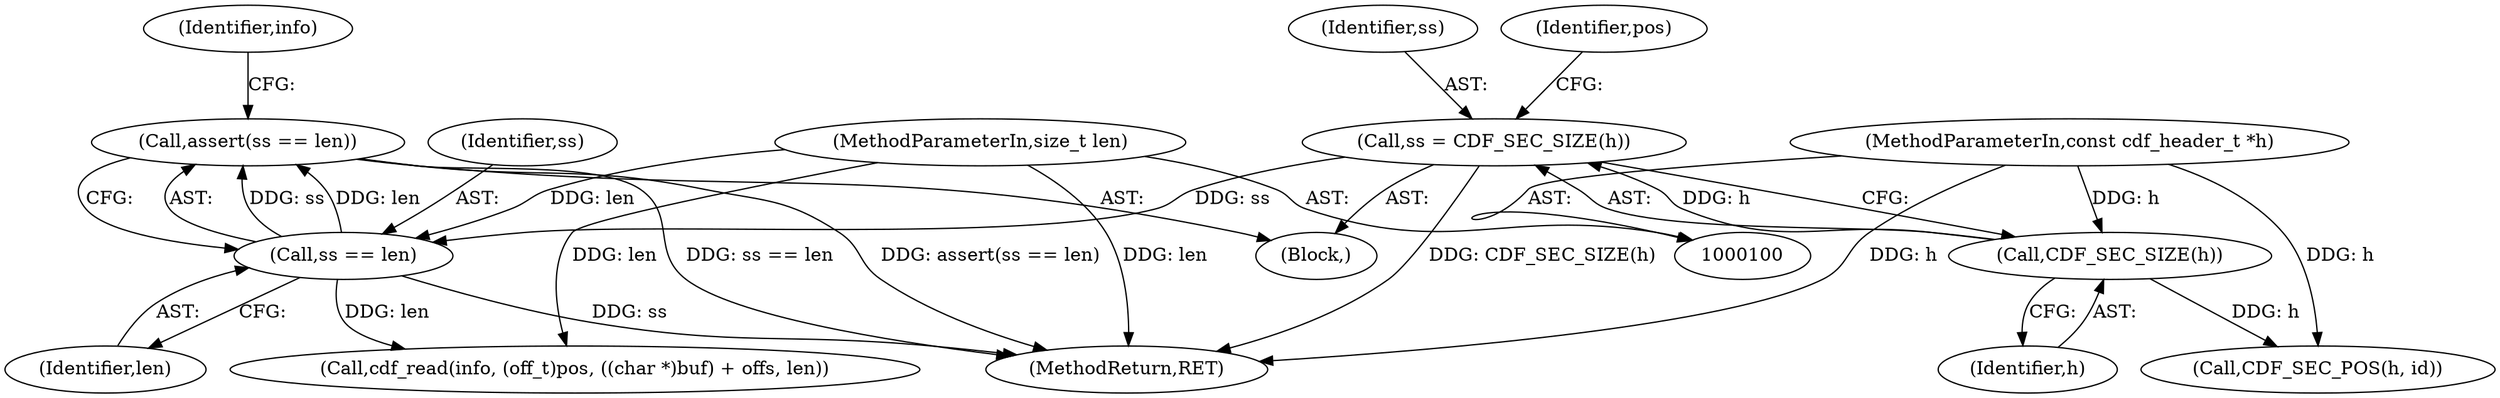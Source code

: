 digraph "0_file_1859fdb4e67c49c463c4e0078054335cd46ba295_0@API" {
"1000119" [label="(Call,assert(ss == len))"];
"1000120" [label="(Call,ss == len)"];
"1000109" [label="(Call,ss = CDF_SEC_SIZE(h))"];
"1000111" [label="(Call,CDF_SEC_SIZE(h))"];
"1000105" [label="(MethodParameterIn,const cdf_header_t *h)"];
"1000104" [label="(MethodParameterIn,size_t len)"];
"1000120" [label="(Call,ss == len)"];
"1000109" [label="(Call,ss = CDF_SEC_SIZE(h))"];
"1000124" [label="(Call,cdf_read(info, (off_t)pos, ((char *)buf) + offs, len))"];
"1000111" [label="(Call,CDF_SEC_SIZE(h))"];
"1000115" [label="(Identifier,pos)"];
"1000110" [label="(Identifier,ss)"];
"1000121" [label="(Identifier,ss)"];
"1000119" [label="(Call,assert(ss == len))"];
"1000104" [label="(MethodParameterIn,size_t len)"];
"1000112" [label="(Identifier,h)"];
"1000135" [label="(MethodReturn,RET)"];
"1000105" [label="(MethodParameterIn,const cdf_header_t *h)"];
"1000125" [label="(Identifier,info)"];
"1000116" [label="(Call,CDF_SEC_POS(h, id))"];
"1000122" [label="(Identifier,len)"];
"1000107" [label="(Block,)"];
"1000119" -> "1000107"  [label="AST: "];
"1000119" -> "1000120"  [label="CFG: "];
"1000120" -> "1000119"  [label="AST: "];
"1000125" -> "1000119"  [label="CFG: "];
"1000119" -> "1000135"  [label="DDG: assert(ss == len)"];
"1000119" -> "1000135"  [label="DDG: ss == len"];
"1000120" -> "1000119"  [label="DDG: ss"];
"1000120" -> "1000119"  [label="DDG: len"];
"1000120" -> "1000122"  [label="CFG: "];
"1000121" -> "1000120"  [label="AST: "];
"1000122" -> "1000120"  [label="AST: "];
"1000120" -> "1000135"  [label="DDG: ss"];
"1000109" -> "1000120"  [label="DDG: ss"];
"1000104" -> "1000120"  [label="DDG: len"];
"1000120" -> "1000124"  [label="DDG: len"];
"1000109" -> "1000107"  [label="AST: "];
"1000109" -> "1000111"  [label="CFG: "];
"1000110" -> "1000109"  [label="AST: "];
"1000111" -> "1000109"  [label="AST: "];
"1000115" -> "1000109"  [label="CFG: "];
"1000109" -> "1000135"  [label="DDG: CDF_SEC_SIZE(h)"];
"1000111" -> "1000109"  [label="DDG: h"];
"1000111" -> "1000112"  [label="CFG: "];
"1000112" -> "1000111"  [label="AST: "];
"1000105" -> "1000111"  [label="DDG: h"];
"1000111" -> "1000116"  [label="DDG: h"];
"1000105" -> "1000100"  [label="AST: "];
"1000105" -> "1000135"  [label="DDG: h"];
"1000105" -> "1000116"  [label="DDG: h"];
"1000104" -> "1000100"  [label="AST: "];
"1000104" -> "1000135"  [label="DDG: len"];
"1000104" -> "1000124"  [label="DDG: len"];
}
